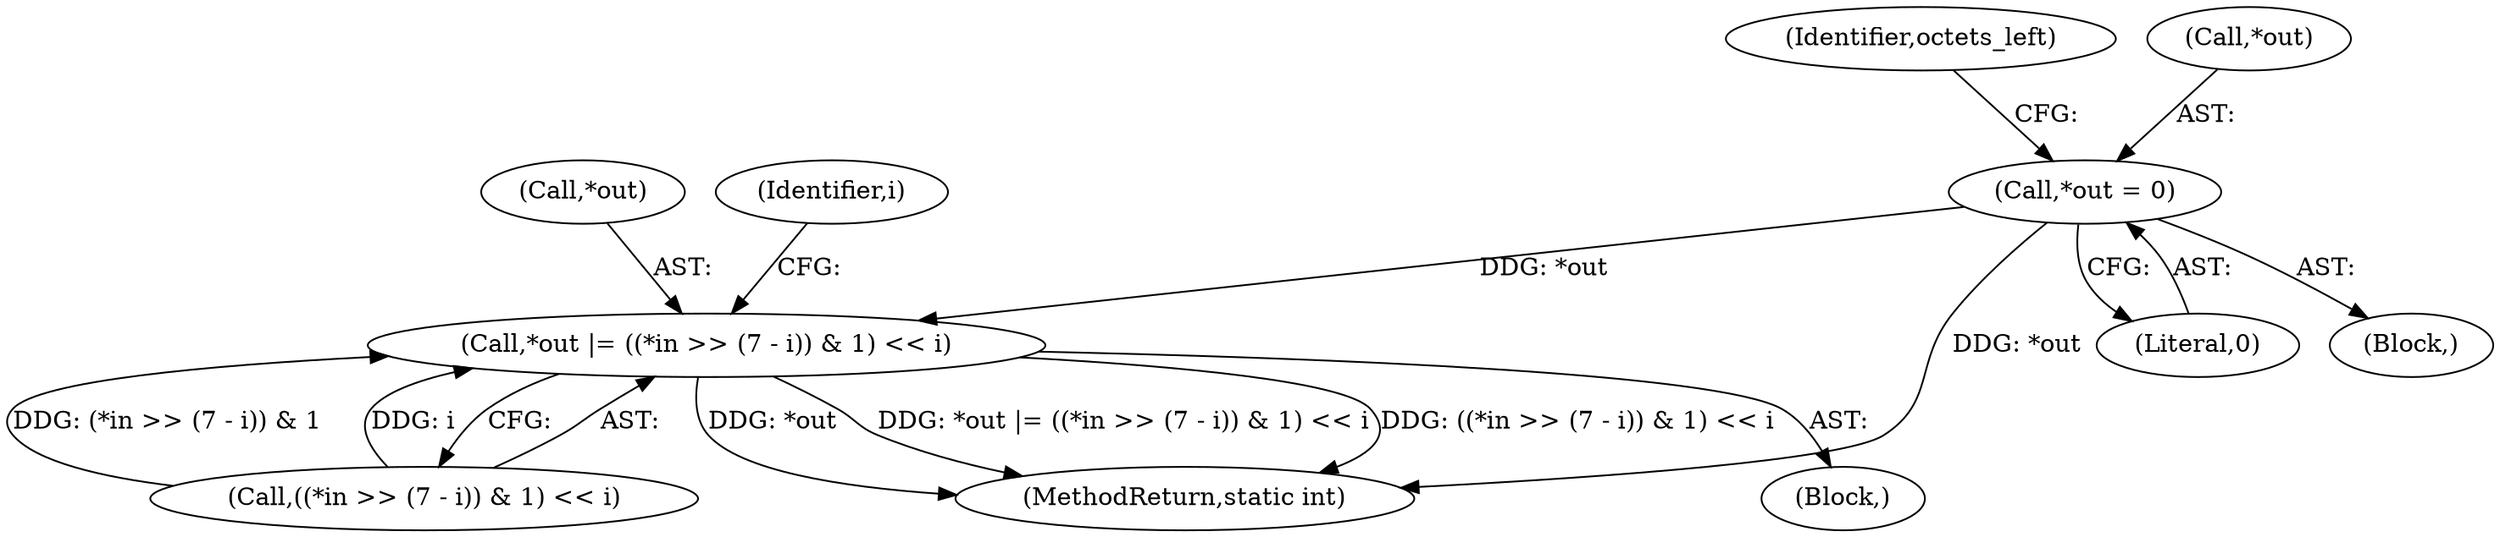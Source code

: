 digraph "0_OpenSC_412a6142c27a5973c61ba540e33cdc22d5608e68@pointer" {
"1000160" [label="(Call,*out = 0)"];
"1000189" [label="(Call,*out |= ((*in >> (7 - i)) & 1) << i)"];
"1000187" [label="(Identifier,i)"];
"1000189" [label="(Call,*out |= ((*in >> (7 - i)) & 1) << i)"];
"1000166" [label="(Identifier,octets_left)"];
"1000190" [label="(Call,*out)"];
"1000192" [label="(Call,((*in >> (7 - i)) & 1) << i)"];
"1000160" [label="(Call,*out = 0)"];
"1000161" [label="(Call,*out)"];
"1000158" [label="(Block,)"];
"1000163" [label="(Literal,0)"];
"1000223" [label="(MethodReturn,static int)"];
"1000188" [label="(Block,)"];
"1000160" -> "1000158"  [label="AST: "];
"1000160" -> "1000163"  [label="CFG: "];
"1000161" -> "1000160"  [label="AST: "];
"1000163" -> "1000160"  [label="AST: "];
"1000166" -> "1000160"  [label="CFG: "];
"1000160" -> "1000223"  [label="DDG: *out"];
"1000160" -> "1000189"  [label="DDG: *out"];
"1000189" -> "1000188"  [label="AST: "];
"1000189" -> "1000192"  [label="CFG: "];
"1000190" -> "1000189"  [label="AST: "];
"1000192" -> "1000189"  [label="AST: "];
"1000187" -> "1000189"  [label="CFG: "];
"1000189" -> "1000223"  [label="DDG: *out"];
"1000189" -> "1000223"  [label="DDG: *out |= ((*in >> (7 - i)) & 1) << i"];
"1000189" -> "1000223"  [label="DDG: ((*in >> (7 - i)) & 1) << i"];
"1000192" -> "1000189"  [label="DDG: (*in >> (7 - i)) & 1"];
"1000192" -> "1000189"  [label="DDG: i"];
}
